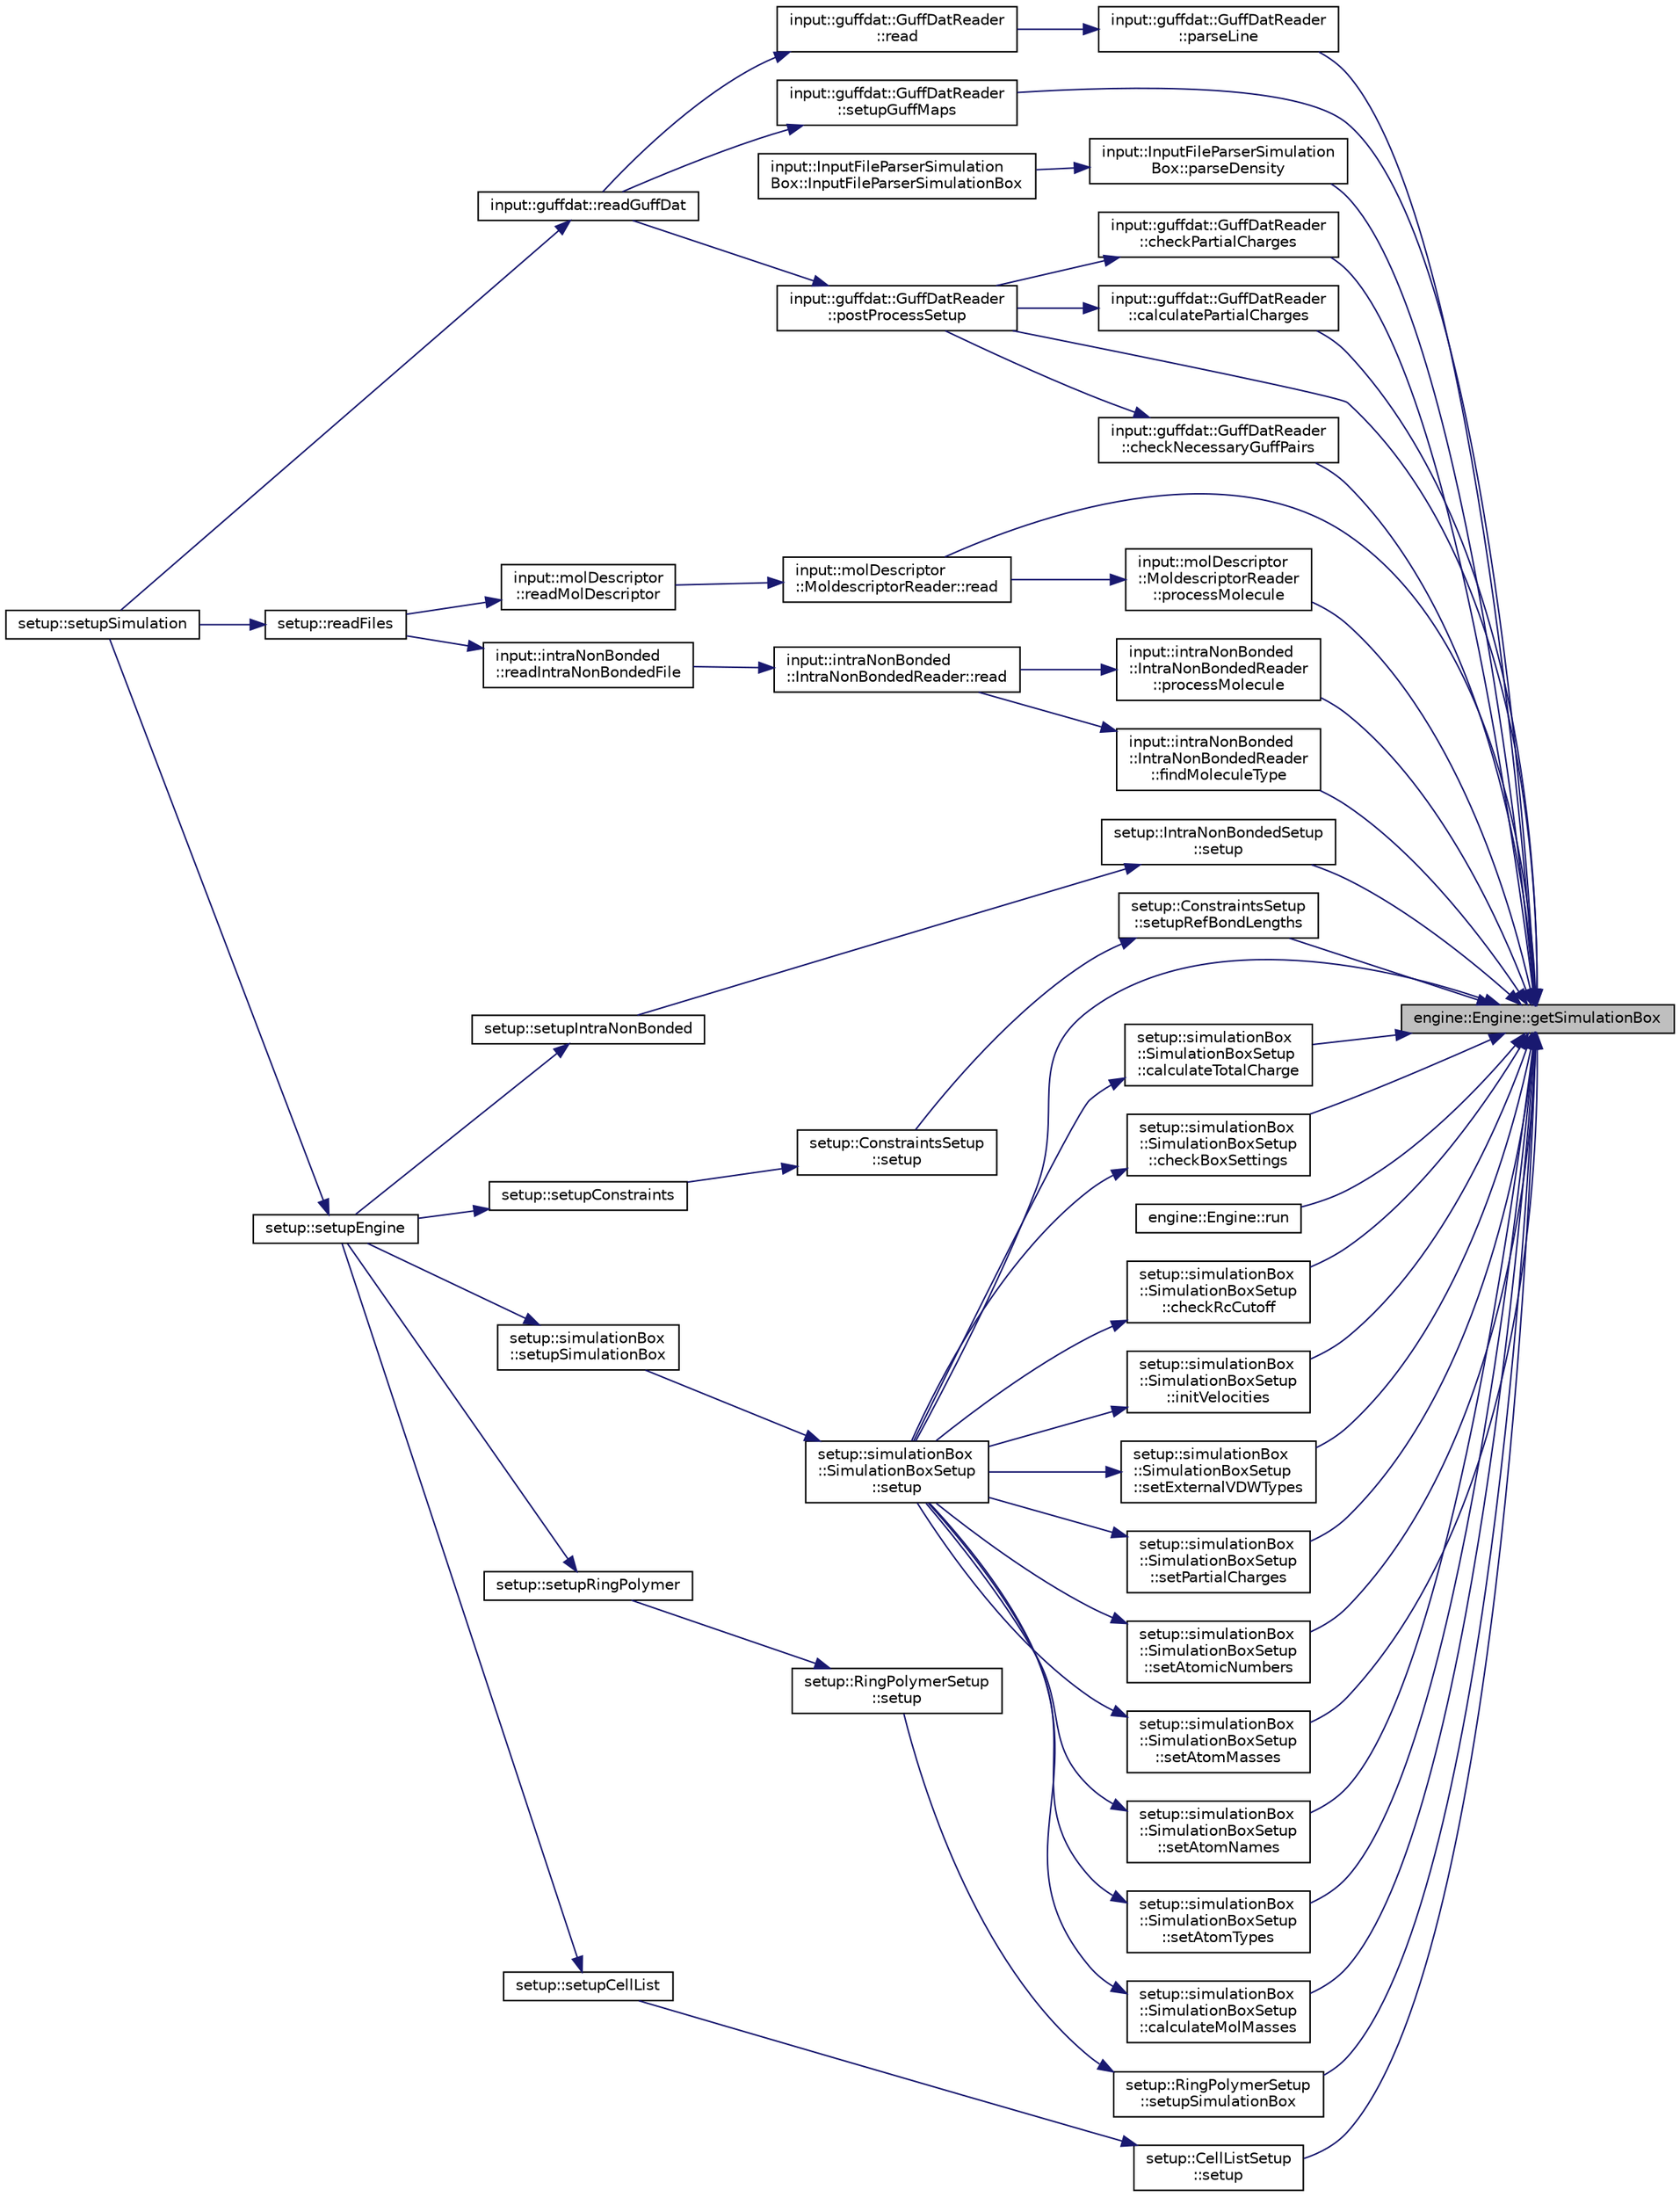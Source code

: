 digraph "engine::Engine::getSimulationBox"
{
 // LATEX_PDF_SIZE
  edge [fontname="Helvetica",fontsize="10",labelfontname="Helvetica",labelfontsize="10"];
  node [fontname="Helvetica",fontsize="10",shape=record];
  rankdir="RL";
  Node1 [label="engine::Engine::getSimulationBox",height=0.2,width=0.4,color="black", fillcolor="grey75", style="filled", fontcolor="black",tooltip=" "];
  Node1 -> Node2 [dir="back",color="midnightblue",fontsize="10",style="solid",fontname="Helvetica"];
  Node2 [label="setup::simulationBox\l::SimulationBoxSetup\l::calculateMolMasses",height=0.2,width=0.4,color="black", fillcolor="white", style="filled",URL="$classsetup_1_1simulationBox_1_1SimulationBoxSetup.html#a9a0d860e0ecca6f297d13f84b84165c7",tooltip="calculates the molecular mass of each molecule in the simulation box"];
  Node2 -> Node3 [dir="back",color="midnightblue",fontsize="10",style="solid",fontname="Helvetica"];
  Node3 [label="setup::simulationBox\l::SimulationBoxSetup\l::setup",height=0.2,width=0.4,color="black", fillcolor="white", style="filled",URL="$classsetup_1_1simulationBox_1_1SimulationBoxSetup.html#a948550ca78296bf6fb5694bdaf95afdf",tooltip="setup simulation box"];
  Node3 -> Node4 [dir="back",color="midnightblue",fontsize="10",style="solid",fontname="Helvetica"];
  Node4 [label="setup::simulationBox\l::setupSimulationBox",height=0.2,width=0.4,color="black", fillcolor="white", style="filled",URL="$namespacesetup_1_1simulationBox.html#a2cb3fb489992e090325f4af5c42917c2",tooltip="wrapper to create SetupSimulationBox object and call setup"];
  Node4 -> Node5 [dir="back",color="midnightblue",fontsize="10",style="solid",fontname="Helvetica"];
  Node5 [label="setup::setupEngine",height=0.2,width=0.4,color="black", fillcolor="white", style="filled",URL="$namespacesetup.html#aa83171046bbca205b3db6e0cd2dbc4e1",tooltip="setup the engine"];
  Node5 -> Node6 [dir="back",color="midnightblue",fontsize="10",style="solid",fontname="Helvetica"];
  Node6 [label="setup::setupSimulation",height=0.2,width=0.4,color="black", fillcolor="white", style="filled",URL="$namespacesetup.html#a1c000cdfa46aed7d8018017635915ae1",tooltip="setup the engine"];
  Node1 -> Node7 [dir="back",color="midnightblue",fontsize="10",style="solid",fontname="Helvetica"];
  Node7 [label="input::guffdat::GuffDatReader\l::calculatePartialCharges",height=0.2,width=0.4,color="black", fillcolor="white", style="filled",URL="$classinput_1_1guffdat_1_1GuffDatReader.html#a6547e2a5797da71d51added4b13feea0",tooltip="calculates the partial charges of the molecule types from the guff.dat coulomb coefficients"];
  Node7 -> Node8 [dir="back",color="midnightblue",fontsize="10",style="solid",fontname="Helvetica"];
  Node8 [label="input::guffdat::GuffDatReader\l::postProcessSetup",height=0.2,width=0.4,color="black", fillcolor="white", style="filled",URL="$classinput_1_1guffdat_1_1GuffDatReader.html#ab2ac6ace8cbf4e2f00e150dd3f91911e",tooltip="post process guff.dat reading"];
  Node8 -> Node9 [dir="back",color="midnightblue",fontsize="10",style="solid",fontname="Helvetica"];
  Node9 [label="input::guffdat::readGuffDat",height=0.2,width=0.4,color="black", fillcolor="white", style="filled",URL="$namespaceinput_1_1guffdat.html#af8b225a9b29e9cacbb064b1d6c37a5b0",tooltip="Construct a new Guff Dat Reader:: Guff Dat Reader object."];
  Node9 -> Node6 [dir="back",color="midnightblue",fontsize="10",style="solid",fontname="Helvetica"];
  Node1 -> Node10 [dir="back",color="midnightblue",fontsize="10",style="solid",fontname="Helvetica"];
  Node10 [label="setup::simulationBox\l::SimulationBoxSetup\l::calculateTotalCharge",height=0.2,width=0.4,color="black", fillcolor="white", style="filled",URL="$classsetup_1_1simulationBox_1_1SimulationBoxSetup.html#a7b5032b523068d4505803e1efa310900",tooltip="Calculates the total charge of the simulation box."];
  Node10 -> Node3 [dir="back",color="midnightblue",fontsize="10",style="solid",fontname="Helvetica"];
  Node1 -> Node11 [dir="back",color="midnightblue",fontsize="10",style="solid",fontname="Helvetica"];
  Node11 [label="setup::simulationBox\l::SimulationBoxSetup\l::checkBoxSettings",height=0.2,width=0.4,color="black", fillcolor="white", style="filled",URL="$classsetup_1_1simulationBox_1_1SimulationBoxSetup.html#aa0ed0d8c0c1301ff4f2ae65a548e02a5",tooltip="Checks if the box dimensions and density are set and calculates the missing values."];
  Node11 -> Node3 [dir="back",color="midnightblue",fontsize="10",style="solid",fontname="Helvetica"];
  Node1 -> Node12 [dir="back",color="midnightblue",fontsize="10",style="solid",fontname="Helvetica"];
  Node12 [label="input::guffdat::GuffDatReader\l::checkNecessaryGuffPairs",height=0.2,width=0.4,color="black", fillcolor="white", style="filled",URL="$classinput_1_1guffdat_1_1GuffDatReader.html#aeb3744e6b360872e0117e445fd4922a7",tooltip="check if all necessary guff pairs are set"];
  Node12 -> Node8 [dir="back",color="midnightblue",fontsize="10",style="solid",fontname="Helvetica"];
  Node1 -> Node13 [dir="back",color="midnightblue",fontsize="10",style="solid",fontname="Helvetica"];
  Node13 [label="input::guffdat::GuffDatReader\l::checkPartialCharges",height=0.2,width=0.4,color="black", fillcolor="white", style="filled",URL="$classinput_1_1guffdat_1_1GuffDatReader.html#aa9b1ba560d8f6213e4ec5a26f5ec09ff",tooltip="checks if the partial charges are in accordance with all guff.dat entries."];
  Node13 -> Node8 [dir="back",color="midnightblue",fontsize="10",style="solid",fontname="Helvetica"];
  Node1 -> Node14 [dir="back",color="midnightblue",fontsize="10",style="solid",fontname="Helvetica"];
  Node14 [label="setup::simulationBox\l::SimulationBoxSetup\l::checkRcCutoff",height=0.2,width=0.4,color="black", fillcolor="white", style="filled",URL="$classsetup_1_1simulationBox_1_1SimulationBoxSetup.html#a2c13e1f811150f3a454a98cea1c6005a",tooltip="Checks if the cutoff radius is larger than half of the minimal box dimension."];
  Node14 -> Node3 [dir="back",color="midnightblue",fontsize="10",style="solid",fontname="Helvetica"];
  Node1 -> Node15 [dir="back",color="midnightblue",fontsize="10",style="solid",fontname="Helvetica"];
  Node15 [label="input::intraNonBonded\l::IntraNonBondedReader\l::findMoleculeType",height=0.2,width=0.4,color="black", fillcolor="white", style="filled",URL="$classinput_1_1intraNonBonded_1_1IntraNonBondedReader.html#ab12d3c6cc587a1f047053999d7eae077",tooltip="finds the molecule type either by string or by size_t"];
  Node15 -> Node16 [dir="back",color="midnightblue",fontsize="10",style="solid",fontname="Helvetica"];
  Node16 [label="input::intraNonBonded\l::IntraNonBondedReader::read",height=0.2,width=0.4,color="black", fillcolor="white", style="filled",URL="$classinput_1_1intraNonBonded_1_1IntraNonBondedReader.html#a9f307dc8ee85268768e8ce1144999e1b",tooltip="reads the intra non bonded interactions from the intraNonBonded file"];
  Node16 -> Node17 [dir="back",color="midnightblue",fontsize="10",style="solid",fontname="Helvetica"];
  Node17 [label="input::intraNonBonded\l::readIntraNonBondedFile",height=0.2,width=0.4,color="black", fillcolor="white", style="filled",URL="$namespaceinput_1_1intraNonBonded.html#a24f14abe71e7a243eea7e7a1d7b05b6f",tooltip="construct IntraNonBondedReader object and read the file"];
  Node17 -> Node18 [dir="back",color="midnightblue",fontsize="10",style="solid",fontname="Helvetica"];
  Node18 [label="setup::readFiles",height=0.2,width=0.4,color="black", fillcolor="white", style="filled",URL="$namespacesetup.html#a18b2d98c1451bfb2c3cfee4f5434f086",tooltip="reads all the files needed for the simulation"];
  Node18 -> Node6 [dir="back",color="midnightblue",fontsize="10",style="solid",fontname="Helvetica"];
  Node1 -> Node19 [dir="back",color="midnightblue",fontsize="10",style="solid",fontname="Helvetica"];
  Node19 [label="setup::simulationBox\l::SimulationBoxSetup\l::initVelocities",height=0.2,width=0.4,color="black", fillcolor="white", style="filled",URL="$classsetup_1_1simulationBox_1_1SimulationBoxSetup.html#aa6faa2bcaac3ecc448a7f565467ce162",tooltip="Initialize the velocities of the simulation box."];
  Node19 -> Node3 [dir="back",color="midnightblue",fontsize="10",style="solid",fontname="Helvetica"];
  Node1 -> Node20 [dir="back",color="midnightblue",fontsize="10",style="solid",fontname="Helvetica"];
  Node20 [label="input::InputFileParserSimulation\lBox::parseDensity",height=0.2,width=0.4,color="black", fillcolor="white", style="filled",URL="$classinput_1_1InputFileParserSimulationBox.html#a9331213ce2870f964c5b67256424edce",tooltip="parse density of simulation and set it in simulation box"];
  Node20 -> Node21 [dir="back",color="midnightblue",fontsize="10",style="solid",fontname="Helvetica"];
  Node21 [label="input::InputFileParserSimulation\lBox::InputFileParserSimulationBox",height=0.2,width=0.4,color="black", fillcolor="white", style="filled",URL="$classinput_1_1InputFileParserSimulationBox.html#a7a8d2982f445e3d21e92acc21f42c727",tooltip="Construct a new Input File Parser Simulation Box:: Input File Parser Simulation Box object."];
  Node1 -> Node22 [dir="back",color="midnightblue",fontsize="10",style="solid",fontname="Helvetica"];
  Node22 [label="input::guffdat::GuffDatReader\l::parseLine",height=0.2,width=0.4,color="black", fillcolor="white", style="filled",URL="$classinput_1_1guffdat_1_1GuffDatReader.html#ad1a157aff3d8ee0e3e05cb454dd65c6d",tooltip="parses a line from the guff.dat file"];
  Node22 -> Node23 [dir="back",color="midnightblue",fontsize="10",style="solid",fontname="Helvetica"];
  Node23 [label="input::guffdat::GuffDatReader\l::read",height=0.2,width=0.4,color="black", fillcolor="white", style="filled",URL="$classinput_1_1guffdat_1_1GuffDatReader.html#a1f1709235a0b4dfd239885d5d5794dc9",tooltip="reads the guff.dat file"];
  Node23 -> Node9 [dir="back",color="midnightblue",fontsize="10",style="solid",fontname="Helvetica"];
  Node1 -> Node8 [dir="back",color="midnightblue",fontsize="10",style="solid",fontname="Helvetica"];
  Node1 -> Node24 [dir="back",color="midnightblue",fontsize="10",style="solid",fontname="Helvetica"];
  Node24 [label="input::intraNonBonded\l::IntraNonBondedReader\l::processMolecule",height=0.2,width=0.4,color="black", fillcolor="white", style="filled",URL="$classinput_1_1intraNonBonded_1_1IntraNonBondedReader.html#a627e2157a50197b72348831db0116104",tooltip="processes the intra nonBonded interactions for a given molecule type"];
  Node24 -> Node16 [dir="back",color="midnightblue",fontsize="10",style="solid",fontname="Helvetica"];
  Node1 -> Node25 [dir="back",color="midnightblue",fontsize="10",style="solid",fontname="Helvetica"];
  Node25 [label="input::molDescriptor\l::MoldescriptorReader\l::processMolecule",height=0.2,width=0.4,color="black", fillcolor="white", style="filled",URL="$classinput_1_1molDescriptor_1_1MoldescriptorReader.html#a098f560206a9e87af433a579a294b8de",tooltip="process molecule in moldescriptor file"];
  Node25 -> Node26 [dir="back",color="midnightblue",fontsize="10",style="solid",fontname="Helvetica"];
  Node26 [label="input::molDescriptor\l::MoldescriptorReader::read",height=0.2,width=0.4,color="black", fillcolor="white", style="filled",URL="$classinput_1_1molDescriptor_1_1MoldescriptorReader.html#a62dab95a3500008824e9ab4844756376",tooltip="read moldescriptor file"];
  Node26 -> Node27 [dir="back",color="midnightblue",fontsize="10",style="solid",fontname="Helvetica"];
  Node27 [label="input::molDescriptor\l::readMolDescriptor",height=0.2,width=0.4,color="black", fillcolor="white", style="filled",URL="$namespaceinput_1_1molDescriptor.html#af472d8d9ef486fcbfcbfa6418d02fdd4",tooltip="wrapper to construct MoldescriptorReader and read moldescriptor file"];
  Node27 -> Node18 [dir="back",color="midnightblue",fontsize="10",style="solid",fontname="Helvetica"];
  Node1 -> Node26 [dir="back",color="midnightblue",fontsize="10",style="solid",fontname="Helvetica"];
  Node1 -> Node28 [dir="back",color="midnightblue",fontsize="10",style="solid",fontname="Helvetica"];
  Node28 [label="engine::Engine::run",height=0.2,width=0.4,color="black", fillcolor="white", style="filled",URL="$classengine_1_1Engine.html#a1a210cf30d6bd330b3649439ecd6d6cc",tooltip="Run the simulation for numberOfSteps steps."];
  Node1 -> Node29 [dir="back",color="midnightblue",fontsize="10",style="solid",fontname="Helvetica"];
  Node29 [label="setup::simulationBox\l::SimulationBoxSetup\l::setAtomicNumbers",height=0.2,width=0.4,color="black", fillcolor="white", style="filled",URL="$classsetup_1_1simulationBox_1_1SimulationBoxSetup.html#a0c7c4074b2d4d6d655f0349d838800ea",tooltip="Sets the atomic number of each atom in the simulation box."];
  Node29 -> Node3 [dir="back",color="midnightblue",fontsize="10",style="solid",fontname="Helvetica"];
  Node1 -> Node30 [dir="back",color="midnightblue",fontsize="10",style="solid",fontname="Helvetica"];
  Node30 [label="setup::simulationBox\l::SimulationBoxSetup\l::setAtomMasses",height=0.2,width=0.4,color="black", fillcolor="white", style="filled",URL="$classsetup_1_1simulationBox_1_1SimulationBoxSetup.html#a0cd4e19f6120257794d174cd280514c1",tooltip="Sets the mass of each atom in the simulation box."];
  Node30 -> Node3 [dir="back",color="midnightblue",fontsize="10",style="solid",fontname="Helvetica"];
  Node1 -> Node31 [dir="back",color="midnightblue",fontsize="10",style="solid",fontname="Helvetica"];
  Node31 [label="setup::simulationBox\l::SimulationBoxSetup\l::setAtomNames",height=0.2,width=0.4,color="black", fillcolor="white", style="filled",URL="$classsetup_1_1simulationBox_1_1SimulationBoxSetup.html#ad8595672617298b2db20008ccfa087eb",tooltip="set all atomNames in atoms from moleculeTypes"];
  Node31 -> Node3 [dir="back",color="midnightblue",fontsize="10",style="solid",fontname="Helvetica"];
  Node1 -> Node32 [dir="back",color="midnightblue",fontsize="10",style="solid",fontname="Helvetica"];
  Node32 [label="setup::simulationBox\l::SimulationBoxSetup\l::setAtomTypes",height=0.2,width=0.4,color="black", fillcolor="white", style="filled",URL="$classsetup_1_1simulationBox_1_1SimulationBoxSetup.html#a13738e38e4e49a204a834c7b3151746b",tooltip="set all external and internal atom types for _atoms from _moleculeTypes"];
  Node32 -> Node3 [dir="back",color="midnightblue",fontsize="10",style="solid",fontname="Helvetica"];
  Node1 -> Node33 [dir="back",color="midnightblue",fontsize="10",style="solid",fontname="Helvetica"];
  Node33 [label="setup::simulationBox\l::SimulationBoxSetup\l::setExternalVDWTypes",height=0.2,width=0.4,color="black", fillcolor="white", style="filled",URL="$classsetup_1_1simulationBox_1_1SimulationBoxSetup.html#a411fce87eec944f7c833221dd561e60e",tooltip="set all external van der Waals types in atoms from moleculeTypes"];
  Node33 -> Node3 [dir="back",color="midnightblue",fontsize="10",style="solid",fontname="Helvetica"];
  Node1 -> Node34 [dir="back",color="midnightblue",fontsize="10",style="solid",fontname="Helvetica"];
  Node34 [label="setup::simulationBox\l::SimulationBoxSetup\l::setPartialCharges",height=0.2,width=0.4,color="black", fillcolor="white", style="filled",URL="$classsetup_1_1simulationBox_1_1SimulationBoxSetup.html#a1b9b2afc5b8fc30549a8ccfcb9d5188e",tooltip="set all partial charges in atoms from _moleculeTypes"];
  Node34 -> Node3 [dir="back",color="midnightblue",fontsize="10",style="solid",fontname="Helvetica"];
  Node1 -> Node35 [dir="back",color="midnightblue",fontsize="10",style="solid",fontname="Helvetica"];
  Node35 [label="setup::CellListSetup\l::setup",height=0.2,width=0.4,color="black", fillcolor="white", style="filled",URL="$classsetup_1_1CellListSetup.html#a81225ba9cd7f1c179ab028cfb510bab7",tooltip="setup cell list"];
  Node35 -> Node36 [dir="back",color="midnightblue",fontsize="10",style="solid",fontname="Helvetica"];
  Node36 [label="setup::setupCellList",height=0.2,width=0.4,color="black", fillcolor="white", style="filled",URL="$namespacesetup.html#a11baf0cd33387ec30eef3215eee83d4f",tooltip="wrapper to build SetupCellList object and call setup"];
  Node36 -> Node5 [dir="back",color="midnightblue",fontsize="10",style="solid",fontname="Helvetica"];
  Node1 -> Node37 [dir="back",color="midnightblue",fontsize="10",style="solid",fontname="Helvetica"];
  Node37 [label="setup::IntraNonBondedSetup\l::setup",height=0.2,width=0.4,color="black", fillcolor="white", style="filled",URL="$classsetup_1_1IntraNonBondedSetup.html#ab1f65245613fc2b368611b02ad124f89",tooltip="Setup intra non bonded interactions."];
  Node37 -> Node38 [dir="back",color="midnightblue",fontsize="10",style="solid",fontname="Helvetica"];
  Node38 [label="setup::setupIntraNonBonded",height=0.2,width=0.4,color="black", fillcolor="white", style="filled",URL="$namespacesetup.html#a6ce22fdfb227342358b4e2c8bdd6d948",tooltip="wrapper to construct IntraNonBondedSetup object and setup the intra non bonded interactions"];
  Node38 -> Node5 [dir="back",color="midnightblue",fontsize="10",style="solid",fontname="Helvetica"];
  Node1 -> Node3 [dir="back",color="midnightblue",fontsize="10",style="solid",fontname="Helvetica"];
  Node1 -> Node39 [dir="back",color="midnightblue",fontsize="10",style="solid",fontname="Helvetica"];
  Node39 [label="input::guffdat::GuffDatReader\l::setupGuffMaps",height=0.2,width=0.4,color="black", fillcolor="white", style="filled",URL="$classinput_1_1guffdat_1_1GuffDatReader.html#ab8e49473de540150e5fcac0cdbd0053f",tooltip="constructs the guff dat 4d vectors"];
  Node39 -> Node9 [dir="back",color="midnightblue",fontsize="10",style="solid",fontname="Helvetica"];
  Node1 -> Node40 [dir="back",color="midnightblue",fontsize="10",style="solid",fontname="Helvetica"];
  Node40 [label="setup::ConstraintsSetup\l::setupRefBondLengths",height=0.2,width=0.4,color="black", fillcolor="white", style="filled",URL="$classsetup_1_1ConstraintsSetup.html#aab57c4e5cb7ac377c727112420a9a093",tooltip="sets constraints reference bond lengths"];
  Node40 -> Node41 [dir="back",color="midnightblue",fontsize="10",style="solid",fontname="Helvetica"];
  Node41 [label="setup::ConstraintsSetup\l::setup",height=0.2,width=0.4,color="black", fillcolor="white", style="filled",URL="$classsetup_1_1ConstraintsSetup.html#a4ee1a5580817fa5af58917d866431469",tooltip="sets constraints data in constraints object"];
  Node41 -> Node42 [dir="back",color="midnightblue",fontsize="10",style="solid",fontname="Helvetica"];
  Node42 [label="setup::setupConstraints",height=0.2,width=0.4,color="black", fillcolor="white", style="filled",URL="$namespacesetup.html#a4c05d45b03c990e339df0f3ccaecf44e",tooltip="constructs a new Constraints Setup:: Constraints Setup object and calls setup"];
  Node42 -> Node5 [dir="back",color="midnightblue",fontsize="10",style="solid",fontname="Helvetica"];
  Node1 -> Node43 [dir="back",color="midnightblue",fontsize="10",style="solid",fontname="Helvetica"];
  Node43 [label="setup::RingPolymerSetup\l::setupSimulationBox",height=0.2,width=0.4,color="black", fillcolor="white", style="filled",URL="$classsetup_1_1RingPolymerSetup.html#a2d2b6d920e643dfb78f055035d59a57a",tooltip="setup simulation box for ring polymer simulation"];
  Node43 -> Node44 [dir="back",color="midnightblue",fontsize="10",style="solid",fontname="Helvetica"];
  Node44 [label="setup::RingPolymerSetup\l::setup",height=0.2,width=0.4,color="black", fillcolor="white", style="filled",URL="$classsetup_1_1RingPolymerSetup.html#a836034b70e7f2d0e4c9a8d6f5fb5ded4",tooltip="setup a ring polymer simulation"];
  Node44 -> Node45 [dir="back",color="midnightblue",fontsize="10",style="solid",fontname="Helvetica"];
  Node45 [label="setup::setupRingPolymer",height=0.2,width=0.4,color="black", fillcolor="white", style="filled",URL="$namespacesetup.html#ac67e3e6395cd8e3642aa6e3c06bfb012",tooltip="wrapper to build RingPolymerSetup object and call setup"];
  Node45 -> Node5 [dir="back",color="midnightblue",fontsize="10",style="solid",fontname="Helvetica"];
}

